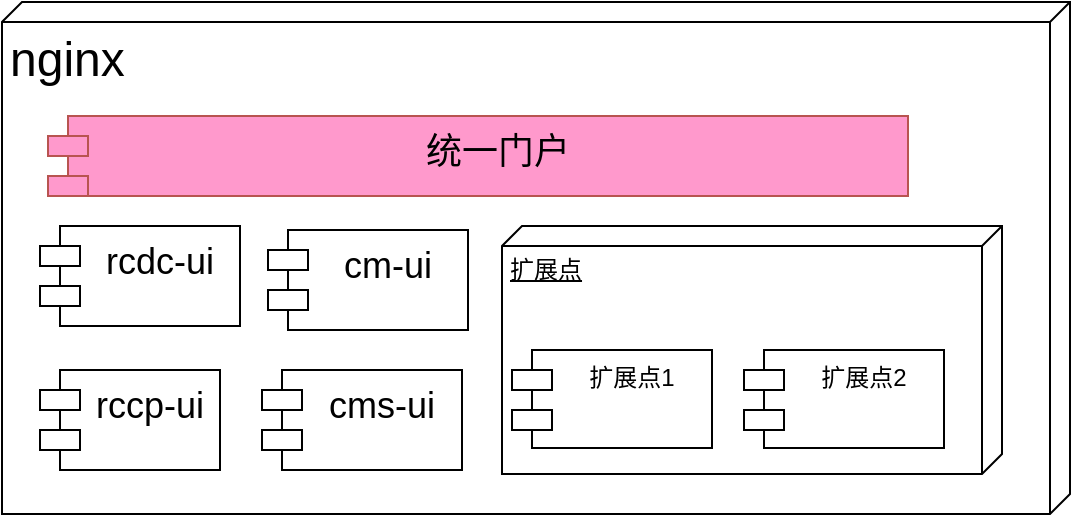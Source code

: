 <mxfile version="15.8.6" type="github">
  <diagram id="j0ziaLHF8pWoc9vtY9ym" name="Page-1">
    <mxGraphModel dx="1500" dy="835" grid="0" gridSize="10" guides="1" tooltips="1" connect="1" arrows="1" fold="1" page="1" pageScale="1" pageWidth="827" pageHeight="1169" math="0" shadow="0">
      <root>
        <mxCell id="0" />
        <mxCell id="1" parent="0" />
        <mxCell id="5luBb_2tMEL0sUNSLeLB-1" value="&lt;font style=&quot;font-size: 24px&quot;&gt;nginx&lt;/font&gt;" style="verticalAlign=top;align=left;spacingTop=8;spacingLeft=2;spacingRight=12;shape=cube;size=10;direction=south;fontStyle=0;html=1;" parent="1" vertex="1">
          <mxGeometry x="133" y="261" width="534" height="256" as="geometry" />
        </mxCell>
        <mxCell id="LfQ-vOlzmzYYvnquImAN-2" value="扩展点" style="verticalAlign=top;align=left;spacingTop=8;spacingLeft=2;spacingRight=12;shape=cube;size=10;direction=south;fontStyle=4;html=1;" vertex="1" parent="1">
          <mxGeometry x="383" y="373" width="250" height="124" as="geometry" />
        </mxCell>
        <mxCell id="LfQ-vOlzmzYYvnquImAN-1" value="扩展点1" style="shape=module;align=left;spacingLeft=20;align=center;verticalAlign=top;" vertex="1" parent="1">
          <mxGeometry x="388" y="435" width="100" height="49" as="geometry" />
        </mxCell>
        <mxCell id="5luBb_2tMEL0sUNSLeLB-2" value="统一门户" style="shape=module;align=left;spacingLeft=20;align=center;verticalAlign=top;fontSize=18;fillColor=#ff99cc;strokeColor=#b85450;" parent="1" vertex="1">
          <mxGeometry x="156" y="318" width="430" height="40" as="geometry" />
        </mxCell>
        <mxCell id="5luBb_2tMEL0sUNSLeLB-3" value="rcdc-ui" style="shape=module;align=left;spacingLeft=20;align=center;verticalAlign=top;fontSize=18;" parent="1" vertex="1">
          <mxGeometry x="152" y="373" width="100" height="50" as="geometry" />
        </mxCell>
        <mxCell id="5luBb_2tMEL0sUNSLeLB-4" value="rccp-ui" style="shape=module;align=left;spacingLeft=20;align=center;verticalAlign=top;fontSize=18;" parent="1" vertex="1">
          <mxGeometry x="152" y="445" width="90" height="50" as="geometry" />
        </mxCell>
        <mxCell id="5luBb_2tMEL0sUNSLeLB-5" value="cm-ui" style="shape=module;align=left;spacingLeft=20;align=center;verticalAlign=top;fontSize=18;" parent="1" vertex="1">
          <mxGeometry x="266" y="375" width="100" height="50" as="geometry" />
        </mxCell>
        <mxCell id="5luBb_2tMEL0sUNSLeLB-6" value="cms-ui" style="shape=module;align=left;spacingLeft=20;align=center;verticalAlign=top;fontSize=18;" parent="1" vertex="1">
          <mxGeometry x="263" y="445" width="100" height="50" as="geometry" />
        </mxCell>
        <mxCell id="LfQ-vOlzmzYYvnquImAN-3" value="扩展点2" style="shape=module;align=left;spacingLeft=20;align=center;verticalAlign=top;" vertex="1" parent="1">
          <mxGeometry x="504" y="435" width="100" height="49" as="geometry" />
        </mxCell>
      </root>
    </mxGraphModel>
  </diagram>
</mxfile>
